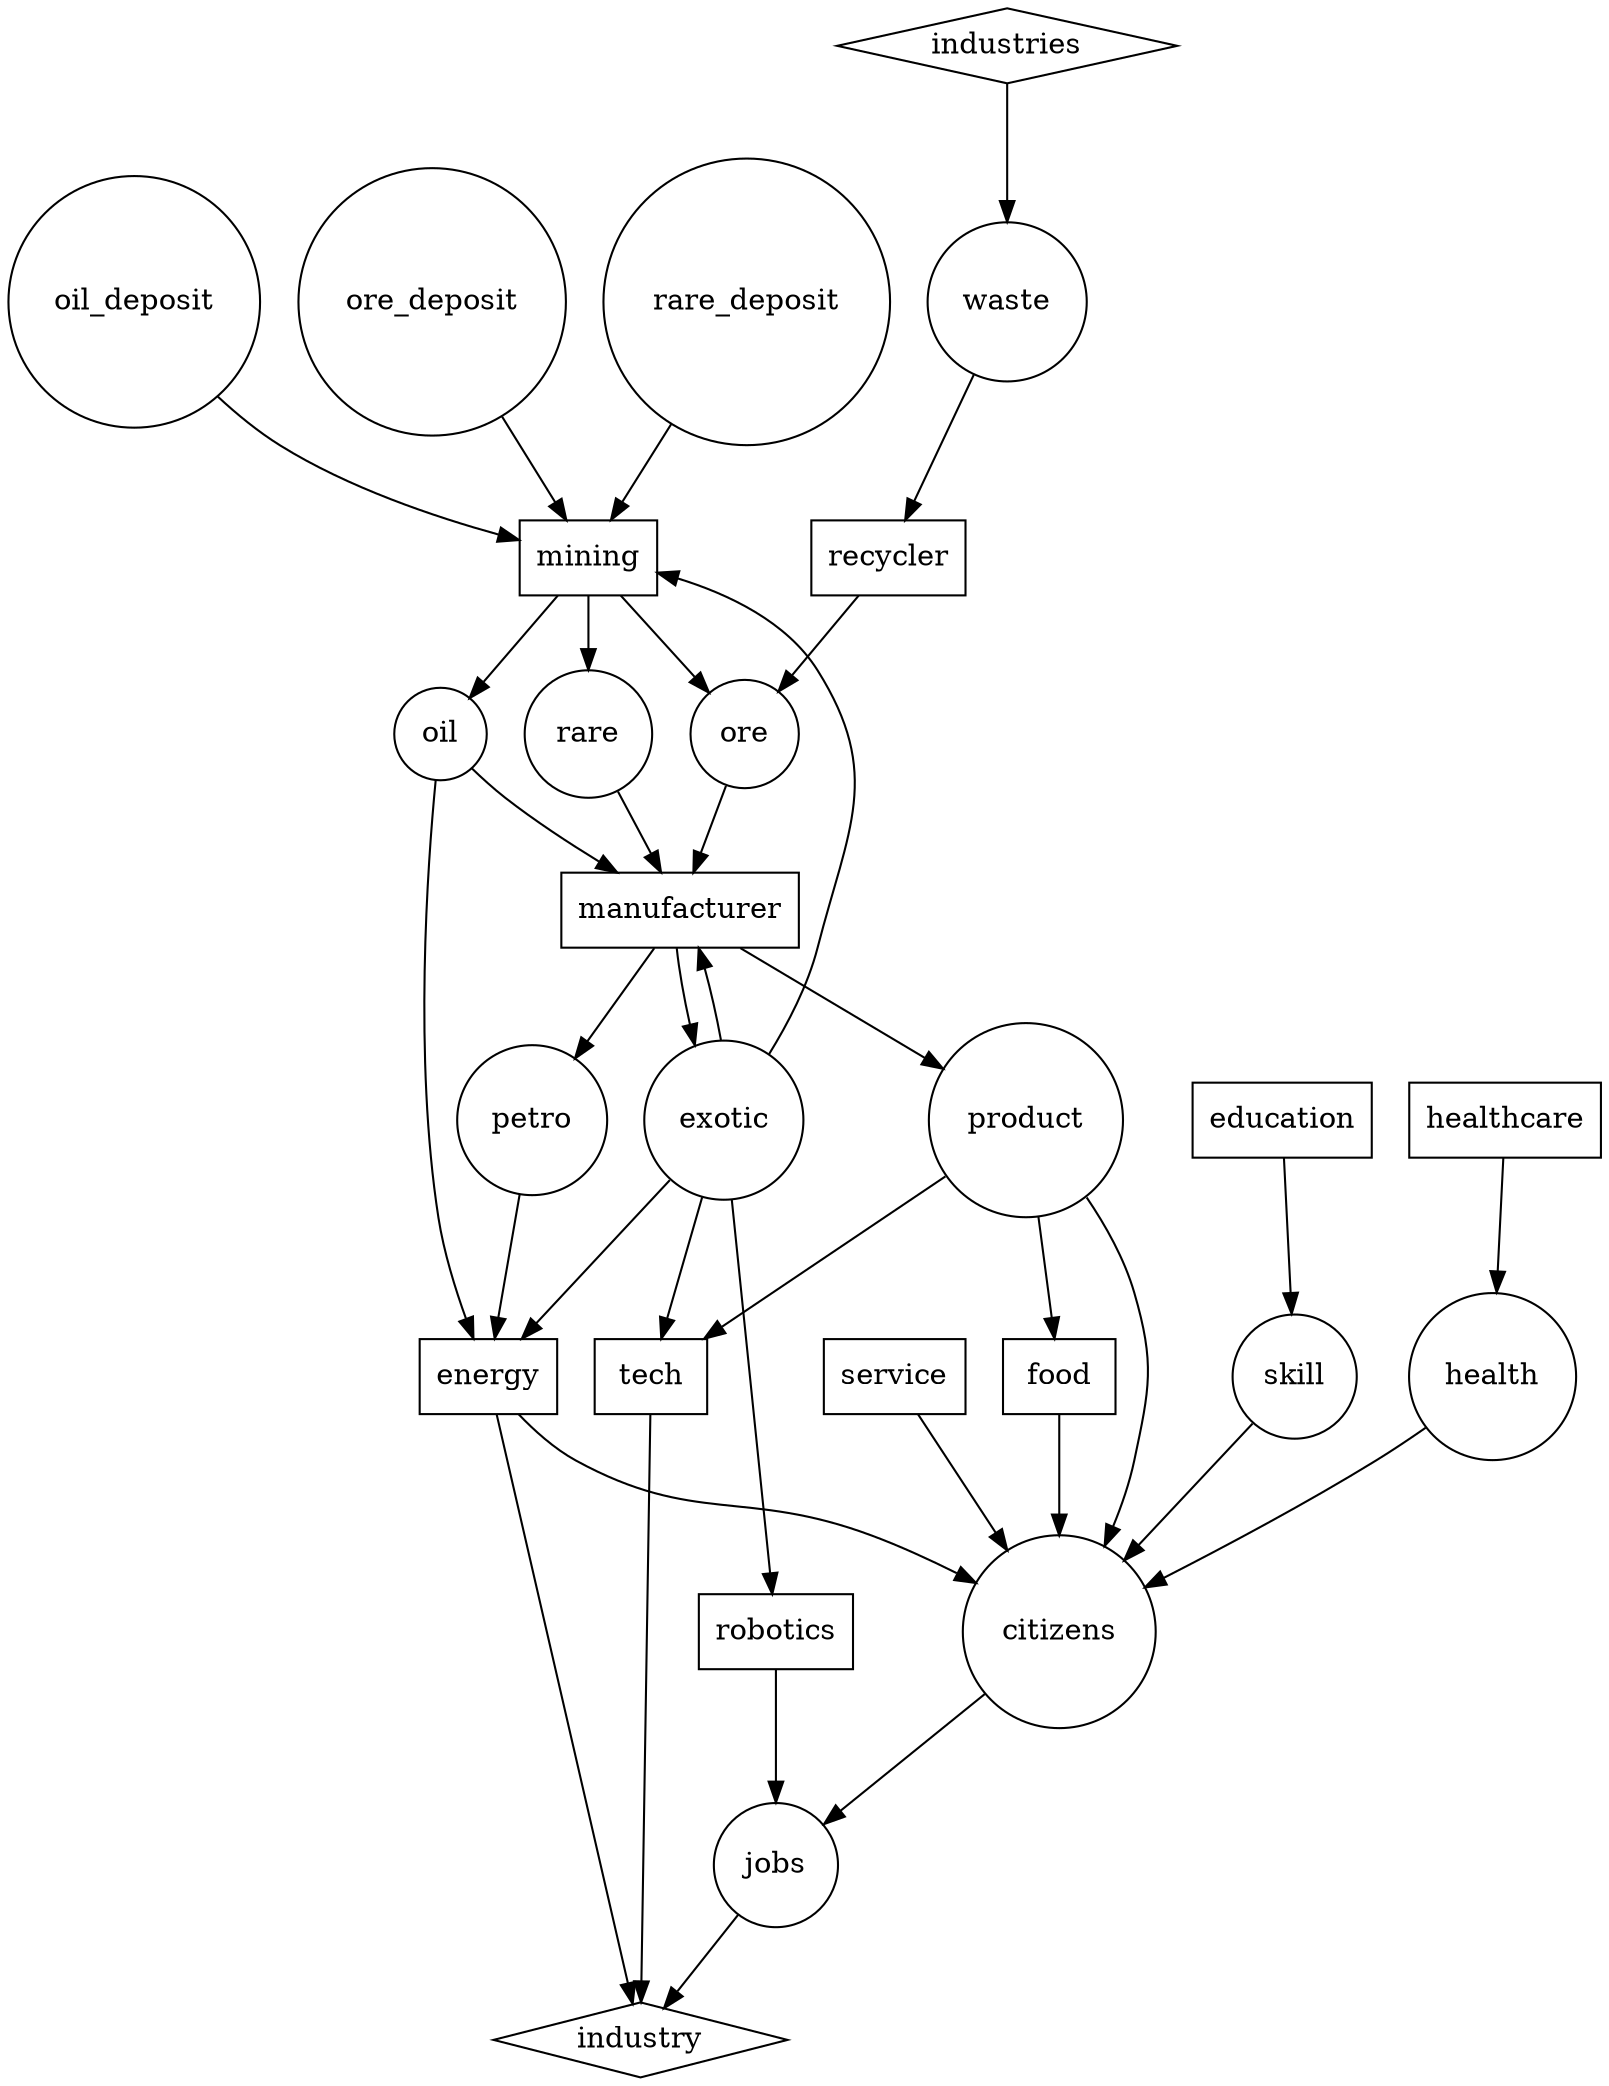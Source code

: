 digraph G {
    node [shape=box]
    mining, manufacturer, education, healthcare, energy, service, robotics, tech, recycler, food
    node [shape=diamond]
    industries, industry
    node [shape=circle]

    {oil_deposit, ore_deposit, rare_deposit} -> mining -> {ore, rare, oil} -> manufacturer
    manufacturer -> {product, petro, exotic}
    petro -> energy
    product -> {citizens, tech, food}
    education -> skill
    healthcare -> health
    oil -> energy -> industry
    food -> citizens
    tech -> industry
    {energy, service, skill, health} -> citizens
    {robotics, citizens} -> jobs -> industry
    exotic -> {energy, robotics, manufacturer, tech, mining}
    industries -> waste -> recycler -> ore
}